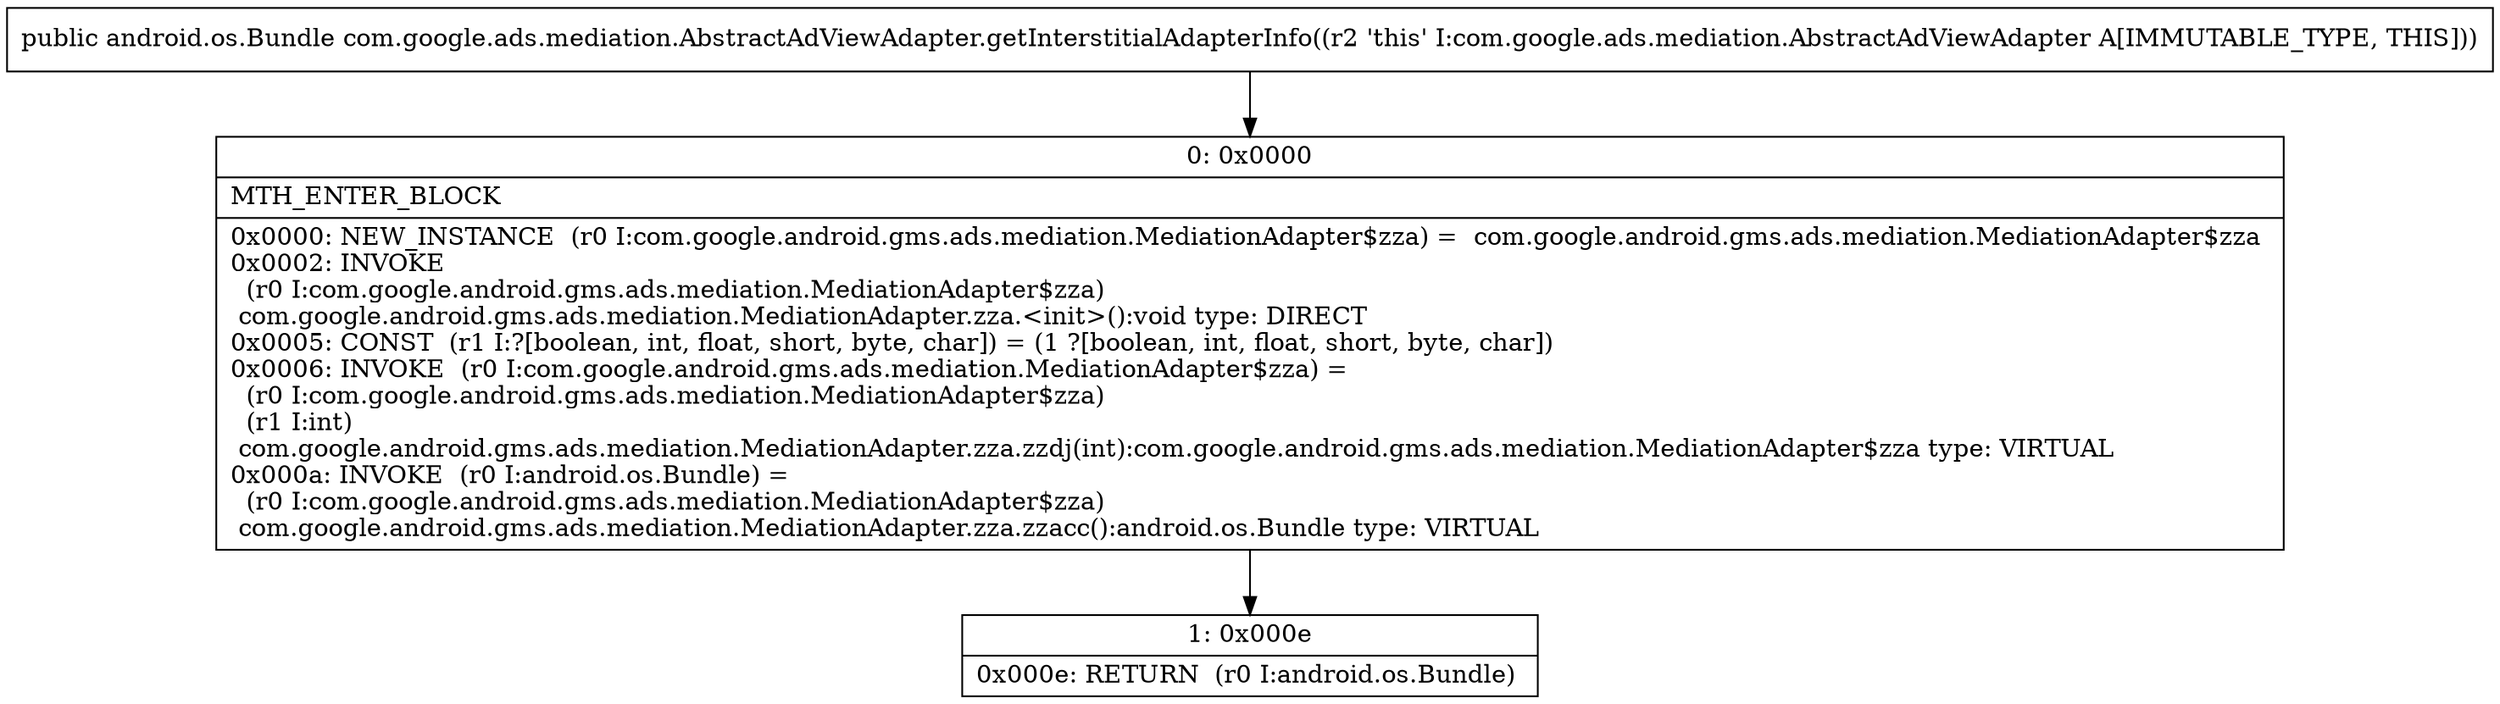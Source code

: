 digraph "CFG forcom.google.ads.mediation.AbstractAdViewAdapter.getInterstitialAdapterInfo()Landroid\/os\/Bundle;" {
Node_0 [shape=record,label="{0\:\ 0x0000|MTH_ENTER_BLOCK\l|0x0000: NEW_INSTANCE  (r0 I:com.google.android.gms.ads.mediation.MediationAdapter$zza) =  com.google.android.gms.ads.mediation.MediationAdapter$zza \l0x0002: INVOKE  \l  (r0 I:com.google.android.gms.ads.mediation.MediationAdapter$zza)\l com.google.android.gms.ads.mediation.MediationAdapter.zza.\<init\>():void type: DIRECT \l0x0005: CONST  (r1 I:?[boolean, int, float, short, byte, char]) = (1 ?[boolean, int, float, short, byte, char]) \l0x0006: INVOKE  (r0 I:com.google.android.gms.ads.mediation.MediationAdapter$zza) = \l  (r0 I:com.google.android.gms.ads.mediation.MediationAdapter$zza)\l  (r1 I:int)\l com.google.android.gms.ads.mediation.MediationAdapter.zza.zzdj(int):com.google.android.gms.ads.mediation.MediationAdapter$zza type: VIRTUAL \l0x000a: INVOKE  (r0 I:android.os.Bundle) = \l  (r0 I:com.google.android.gms.ads.mediation.MediationAdapter$zza)\l com.google.android.gms.ads.mediation.MediationAdapter.zza.zzacc():android.os.Bundle type: VIRTUAL \l}"];
Node_1 [shape=record,label="{1\:\ 0x000e|0x000e: RETURN  (r0 I:android.os.Bundle) \l}"];
MethodNode[shape=record,label="{public android.os.Bundle com.google.ads.mediation.AbstractAdViewAdapter.getInterstitialAdapterInfo((r2 'this' I:com.google.ads.mediation.AbstractAdViewAdapter A[IMMUTABLE_TYPE, THIS])) }"];
MethodNode -> Node_0;
Node_0 -> Node_1;
}

